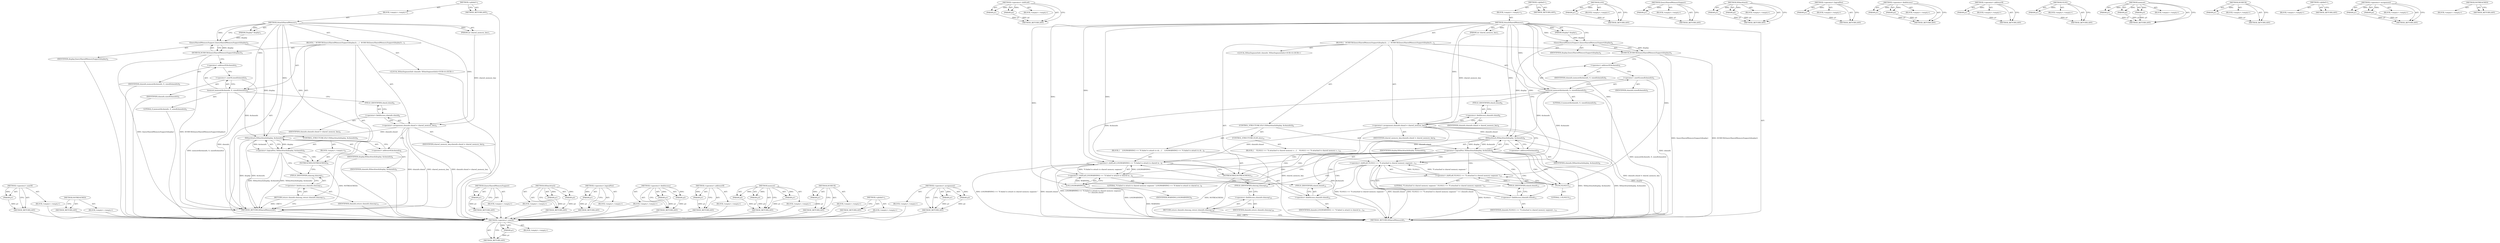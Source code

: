 digraph "NOTREACHED" {
vulnerable_80 [label=<(METHOD,&lt;operator&gt;.sizeOf)>];
vulnerable_81 [label=<(PARAM,p1)>];
vulnerable_82 [label=<(BLOCK,&lt;empty&gt;,&lt;empty&gt;)>];
vulnerable_83 [label=<(METHOD_RETURN,ANY)>];
vulnerable_103 [label=<(METHOD,NOTREACHED)>];
vulnerable_104 [label=<(BLOCK,&lt;empty&gt;,&lt;empty&gt;)>];
vulnerable_105 [label=<(METHOD_RETURN,ANY)>];
vulnerable_6 [label=<(METHOD,&lt;global&gt;)<SUB>1</SUB>>];
vulnerable_7 [label=<(BLOCK,&lt;empty&gt;,&lt;empty&gt;)<SUB>1</SUB>>];
vulnerable_8 [label=<(METHOD,AttachSharedMemory)<SUB>1</SUB>>];
vulnerable_9 [label=<(PARAM,Display* display)<SUB>1</SUB>>];
vulnerable_10 [label=<(PARAM,int shared_memory_key)<SUB>1</SUB>>];
vulnerable_11 [label=<(BLOCK,{
  DCHECK(QuerySharedMemorySupport(display));
...,{
  DCHECK(QuerySharedMemorySupport(display));
...)<SUB>1</SUB>>];
vulnerable_12 [label=<(DCHECK,DCHECK(QuerySharedMemorySupport(display)))<SUB>2</SUB>>];
vulnerable_13 [label=<(QuerySharedMemorySupport,QuerySharedMemorySupport(display))<SUB>2</SUB>>];
vulnerable_14 [label=<(IDENTIFIER,display,QuerySharedMemorySupport(display))<SUB>2</SUB>>];
vulnerable_15 [label="<(LOCAL,XShmSegmentInfo shminfo: XShmSegmentInfo)<SUB>4</SUB>>"];
vulnerable_16 [label=<(memset,memset(&amp;shminfo, 0, sizeof(shminfo)))<SUB>5</SUB>>];
vulnerable_17 [label=<(&lt;operator&gt;.addressOf,&amp;shminfo)<SUB>5</SUB>>];
vulnerable_18 [label=<(IDENTIFIER,shminfo,memset(&amp;shminfo, 0, sizeof(shminfo)))<SUB>5</SUB>>];
vulnerable_19 [label=<(LITERAL,0,memset(&amp;shminfo, 0, sizeof(shminfo)))<SUB>5</SUB>>];
vulnerable_20 [label=<(&lt;operator&gt;.sizeOf,sizeof(shminfo))<SUB>5</SUB>>];
vulnerable_21 [label=<(IDENTIFIER,shminfo,sizeof(shminfo))<SUB>5</SUB>>];
vulnerable_22 [label=<(&lt;operator&gt;.assignment,shminfo.shmid = shared_memory_key)<SUB>6</SUB>>];
vulnerable_23 [label=<(&lt;operator&gt;.fieldAccess,shminfo.shmid)<SUB>6</SUB>>];
vulnerable_24 [label=<(IDENTIFIER,shminfo,shminfo.shmid = shared_memory_key)<SUB>6</SUB>>];
vulnerable_25 [label=<(FIELD_IDENTIFIER,shmid,shmid)<SUB>6</SUB>>];
vulnerable_26 [label=<(IDENTIFIER,shared_memory_key,shminfo.shmid = shared_memory_key)<SUB>6</SUB>>];
vulnerable_27 [label=<(CONTROL_STRUCTURE,IF,if (!XShmAttach(display, &amp;shminfo)))<SUB>8</SUB>>];
vulnerable_28 [label=<(&lt;operator&gt;.logicalNot,!XShmAttach(display, &amp;shminfo))<SUB>8</SUB>>];
vulnerable_29 [label=<(XShmAttach,XShmAttach(display, &amp;shminfo))<SUB>8</SUB>>];
vulnerable_30 [label=<(IDENTIFIER,display,XShmAttach(display, &amp;shminfo))<SUB>8</SUB>>];
vulnerable_31 [label=<(&lt;operator&gt;.addressOf,&amp;shminfo)<SUB>8</SUB>>];
vulnerable_32 [label=<(IDENTIFIER,shminfo,XShmAttach(display, &amp;shminfo))<SUB>8</SUB>>];
vulnerable_33 [label=<(BLOCK,&lt;empty&gt;,&lt;empty&gt;)<SUB>9</SUB>>];
vulnerable_34 [label=<(NOTREACHED,NOTREACHED())<SUB>9</SUB>>];
vulnerable_35 [label=<(RETURN,return shminfo.shmseg;,return shminfo.shmseg;)<SUB>11</SUB>>];
vulnerable_36 [label=<(&lt;operator&gt;.fieldAccess,shminfo.shmseg)<SUB>11</SUB>>];
vulnerable_37 [label=<(IDENTIFIER,shminfo,return shminfo.shmseg;)<SUB>11</SUB>>];
vulnerable_38 [label=<(FIELD_IDENTIFIER,shmseg,shmseg)<SUB>11</SUB>>];
vulnerable_39 [label=<(METHOD_RETURN,XSharedMemoryId)<SUB>1</SUB>>];
vulnerable_41 [label=<(METHOD_RETURN,ANY)<SUB>1</SUB>>];
vulnerable_66 [label=<(METHOD,QuerySharedMemorySupport)>];
vulnerable_67 [label=<(PARAM,p1)>];
vulnerable_68 [label=<(BLOCK,&lt;empty&gt;,&lt;empty&gt;)>];
vulnerable_69 [label=<(METHOD_RETURN,ANY)>];
vulnerable_98 [label=<(METHOD,XShmAttach)>];
vulnerable_99 [label=<(PARAM,p1)>];
vulnerable_100 [label=<(PARAM,p2)>];
vulnerable_101 [label=<(BLOCK,&lt;empty&gt;,&lt;empty&gt;)>];
vulnerable_102 [label=<(METHOD_RETURN,ANY)>];
vulnerable_94 [label=<(METHOD,&lt;operator&gt;.logicalNot)>];
vulnerable_95 [label=<(PARAM,p1)>];
vulnerable_96 [label=<(BLOCK,&lt;empty&gt;,&lt;empty&gt;)>];
vulnerable_97 [label=<(METHOD_RETURN,ANY)>];
vulnerable_89 [label=<(METHOD,&lt;operator&gt;.fieldAccess)>];
vulnerable_90 [label=<(PARAM,p1)>];
vulnerable_91 [label=<(PARAM,p2)>];
vulnerable_92 [label=<(BLOCK,&lt;empty&gt;,&lt;empty&gt;)>];
vulnerable_93 [label=<(METHOD_RETURN,ANY)>];
vulnerable_76 [label=<(METHOD,&lt;operator&gt;.addressOf)>];
vulnerable_77 [label=<(PARAM,p1)>];
vulnerable_78 [label=<(BLOCK,&lt;empty&gt;,&lt;empty&gt;)>];
vulnerable_79 [label=<(METHOD_RETURN,ANY)>];
vulnerable_70 [label=<(METHOD,memset)>];
vulnerable_71 [label=<(PARAM,p1)>];
vulnerable_72 [label=<(PARAM,p2)>];
vulnerable_73 [label=<(PARAM,p3)>];
vulnerable_74 [label=<(BLOCK,&lt;empty&gt;,&lt;empty&gt;)>];
vulnerable_75 [label=<(METHOD_RETURN,ANY)>];
vulnerable_62 [label=<(METHOD,DCHECK)>];
vulnerable_63 [label=<(PARAM,p1)>];
vulnerable_64 [label=<(BLOCK,&lt;empty&gt;,&lt;empty&gt;)>];
vulnerable_65 [label=<(METHOD_RETURN,ANY)>];
vulnerable_56 [label=<(METHOD,&lt;global&gt;)<SUB>1</SUB>>];
vulnerable_57 [label=<(BLOCK,&lt;empty&gt;,&lt;empty&gt;)>];
vulnerable_58 [label=<(METHOD_RETURN,ANY)>];
vulnerable_84 [label=<(METHOD,&lt;operator&gt;.assignment)>];
vulnerable_85 [label=<(PARAM,p1)>];
vulnerable_86 [label=<(PARAM,p2)>];
vulnerable_87 [label=<(BLOCK,&lt;empty&gt;,&lt;empty&gt;)>];
vulnerable_88 [label=<(METHOD_RETURN,ANY)>];
fixed_102 [label=<(METHOD,&lt;operator&gt;.sizeOf)>];
fixed_103 [label=<(PARAM,p1)>];
fixed_104 [label=<(BLOCK,&lt;empty&gt;,&lt;empty&gt;)>];
fixed_105 [label=<(METHOD_RETURN,ANY)>];
fixed_125 [label=<(METHOD,&lt;operator&gt;.shiftLeft)>];
fixed_126 [label=<(PARAM,p1)>];
fixed_127 [label=<(PARAM,p2)>];
fixed_128 [label=<(BLOCK,&lt;empty&gt;,&lt;empty&gt;)>];
fixed_129 [label=<(METHOD_RETURN,ANY)>];
fixed_6 [label=<(METHOD,&lt;global&gt;)<SUB>1</SUB>>];
fixed_7 [label=<(BLOCK,&lt;empty&gt;,&lt;empty&gt;)<SUB>1</SUB>>];
fixed_8 [label=<(METHOD,AttachSharedMemory)<SUB>1</SUB>>];
fixed_9 [label=<(PARAM,Display* display)<SUB>1</SUB>>];
fixed_10 [label=<(PARAM,int shared_memory_key)<SUB>1</SUB>>];
fixed_11 [label=<(BLOCK,{
  DCHECK(QuerySharedMemorySupport(display));
...,{
  DCHECK(QuerySharedMemorySupport(display));
...)<SUB>1</SUB>>];
fixed_12 [label=<(DCHECK,DCHECK(QuerySharedMemorySupport(display)))<SUB>2</SUB>>];
fixed_13 [label=<(QuerySharedMemorySupport,QuerySharedMemorySupport(display))<SUB>2</SUB>>];
fixed_14 [label=<(IDENTIFIER,display,QuerySharedMemorySupport(display))<SUB>2</SUB>>];
fixed_15 [label="<(LOCAL,XShmSegmentInfo shminfo: XShmSegmentInfo)<SUB>4</SUB>>"];
fixed_16 [label=<(memset,memset(&amp;shminfo, 0, sizeof(shminfo)))<SUB>5</SUB>>];
fixed_17 [label=<(&lt;operator&gt;.addressOf,&amp;shminfo)<SUB>5</SUB>>];
fixed_18 [label=<(IDENTIFIER,shminfo,memset(&amp;shminfo, 0, sizeof(shminfo)))<SUB>5</SUB>>];
fixed_19 [label=<(LITERAL,0,memset(&amp;shminfo, 0, sizeof(shminfo)))<SUB>5</SUB>>];
fixed_20 [label=<(&lt;operator&gt;.sizeOf,sizeof(shminfo))<SUB>5</SUB>>];
fixed_21 [label=<(IDENTIFIER,shminfo,sizeof(shminfo))<SUB>5</SUB>>];
fixed_22 [label=<(&lt;operator&gt;.assignment,shminfo.shmid = shared_memory_key)<SUB>6</SUB>>];
fixed_23 [label=<(&lt;operator&gt;.fieldAccess,shminfo.shmid)<SUB>6</SUB>>];
fixed_24 [label=<(IDENTIFIER,shminfo,shminfo.shmid = shared_memory_key)<SUB>6</SUB>>];
fixed_25 [label=<(FIELD_IDENTIFIER,shmid,shmid)<SUB>6</SUB>>];
fixed_26 [label=<(IDENTIFIER,shared_memory_key,shminfo.shmid = shared_memory_key)<SUB>6</SUB>>];
fixed_27 [label=<(CONTROL_STRUCTURE,IF,if (!XShmAttach(display, &amp;shminfo)))<SUB>8</SUB>>];
fixed_28 [label=<(&lt;operator&gt;.logicalNot,!XShmAttach(display, &amp;shminfo))<SUB>8</SUB>>];
fixed_29 [label=<(XShmAttach,XShmAttach(display, &amp;shminfo))<SUB>8</SUB>>];
fixed_30 [label=<(IDENTIFIER,display,XShmAttach(display, &amp;shminfo))<SUB>8</SUB>>];
fixed_31 [label=<(&lt;operator&gt;.addressOf,&amp;shminfo)<SUB>8</SUB>>];
fixed_32 [label=<(IDENTIFIER,shminfo,XShmAttach(display, &amp;shminfo))<SUB>8</SUB>>];
fixed_33 [label=<(BLOCK,{
    LOG(WARNING) &lt;&lt; &quot;X failed to attach to sh...,{
    LOG(WARNING) &lt;&lt; &quot;X failed to attach to sh...)<SUB>8</SUB>>];
fixed_34 [label=<(&lt;operator&gt;.shiftLeft,LOG(WARNING) &lt;&lt; &quot;X failed to attach to shared m...)<SUB>9</SUB>>];
fixed_35 [label=<(&lt;operator&gt;.shiftLeft,LOG(WARNING) &lt;&lt; &quot;X failed to attach to shared m...)<SUB>9</SUB>>];
fixed_36 [label=<(LOG,LOG(WARNING))<SUB>9</SUB>>];
fixed_37 [label=<(IDENTIFIER,WARNING,LOG(WARNING))<SUB>9</SUB>>];
fixed_38 [label=<(LITERAL,&quot;X failed to attach to shared memory segment &quot;,LOG(WARNING) &lt;&lt; &quot;X failed to attach to shared m...)<SUB>9</SUB>>];
fixed_39 [label=<(&lt;operator&gt;.fieldAccess,shminfo.shmid)<SUB>10</SUB>>];
fixed_40 [label=<(IDENTIFIER,shminfo,LOG(WARNING) &lt;&lt; &quot;X failed to attach to shared m...)<SUB>10</SUB>>];
fixed_41 [label=<(FIELD_IDENTIFIER,shmid,shmid)<SUB>10</SUB>>];
fixed_42 [label=<(NOTREACHED,NOTREACHED())<SUB>11</SUB>>];
fixed_43 [label=<(CONTROL_STRUCTURE,ELSE,else)<SUB>12</SUB>>];
fixed_44 [label=<(BLOCK,{
    VLOG(1) &lt;&lt; &quot;X attached to shared memory s...,{
    VLOG(1) &lt;&lt; &quot;X attached to shared memory s...)<SUB>12</SUB>>];
fixed_45 [label=<(&lt;operator&gt;.shiftLeft,VLOG(1) &lt;&lt; &quot;X attached to shared memory segment...)<SUB>13</SUB>>];
fixed_46 [label=<(&lt;operator&gt;.shiftLeft,VLOG(1) &lt;&lt; &quot;X attached to shared memory segment &quot;)<SUB>13</SUB>>];
fixed_47 [label=<(VLOG,VLOG(1))<SUB>13</SUB>>];
fixed_48 [label=<(LITERAL,1,VLOG(1))<SUB>13</SUB>>];
fixed_49 [label=<(LITERAL,&quot;X attached to shared memory segment &quot;,VLOG(1) &lt;&lt; &quot;X attached to shared memory segment &quot;)<SUB>13</SUB>>];
fixed_50 [label=<(&lt;operator&gt;.fieldAccess,shminfo.shmid)<SUB>13</SUB>>];
fixed_51 [label=<(IDENTIFIER,shminfo,VLOG(1) &lt;&lt; &quot;X attached to shared memory segment...)<SUB>13</SUB>>];
fixed_52 [label=<(FIELD_IDENTIFIER,shmid,shmid)<SUB>13</SUB>>];
fixed_53 [label=<(RETURN,return shminfo.shmseg;,return shminfo.shmseg;)<SUB>16</SUB>>];
fixed_54 [label=<(&lt;operator&gt;.fieldAccess,shminfo.shmseg)<SUB>16</SUB>>];
fixed_55 [label=<(IDENTIFIER,shminfo,return shminfo.shmseg;)<SUB>16</SUB>>];
fixed_56 [label=<(FIELD_IDENTIFIER,shmseg,shmseg)<SUB>16</SUB>>];
fixed_57 [label=<(METHOD_RETURN,XSharedMemoryId)<SUB>1</SUB>>];
fixed_59 [label=<(METHOD_RETURN,ANY)<SUB>1</SUB>>];
fixed_130 [label=<(METHOD,LOG)>];
fixed_131 [label=<(PARAM,p1)>];
fixed_132 [label=<(BLOCK,&lt;empty&gt;,&lt;empty&gt;)>];
fixed_133 [label=<(METHOD_RETURN,ANY)>];
fixed_88 [label=<(METHOD,QuerySharedMemorySupport)>];
fixed_89 [label=<(PARAM,p1)>];
fixed_90 [label=<(BLOCK,&lt;empty&gt;,&lt;empty&gt;)>];
fixed_91 [label=<(METHOD_RETURN,ANY)>];
fixed_120 [label=<(METHOD,XShmAttach)>];
fixed_121 [label=<(PARAM,p1)>];
fixed_122 [label=<(PARAM,p2)>];
fixed_123 [label=<(BLOCK,&lt;empty&gt;,&lt;empty&gt;)>];
fixed_124 [label=<(METHOD_RETURN,ANY)>];
fixed_116 [label=<(METHOD,&lt;operator&gt;.logicalNot)>];
fixed_117 [label=<(PARAM,p1)>];
fixed_118 [label=<(BLOCK,&lt;empty&gt;,&lt;empty&gt;)>];
fixed_119 [label=<(METHOD_RETURN,ANY)>];
fixed_111 [label=<(METHOD,&lt;operator&gt;.fieldAccess)>];
fixed_112 [label=<(PARAM,p1)>];
fixed_113 [label=<(PARAM,p2)>];
fixed_114 [label=<(BLOCK,&lt;empty&gt;,&lt;empty&gt;)>];
fixed_115 [label=<(METHOD_RETURN,ANY)>];
fixed_98 [label=<(METHOD,&lt;operator&gt;.addressOf)>];
fixed_99 [label=<(PARAM,p1)>];
fixed_100 [label=<(BLOCK,&lt;empty&gt;,&lt;empty&gt;)>];
fixed_101 [label=<(METHOD_RETURN,ANY)>];
fixed_137 [label=<(METHOD,VLOG)>];
fixed_138 [label=<(PARAM,p1)>];
fixed_139 [label=<(BLOCK,&lt;empty&gt;,&lt;empty&gt;)>];
fixed_140 [label=<(METHOD_RETURN,ANY)>];
fixed_92 [label=<(METHOD,memset)>];
fixed_93 [label=<(PARAM,p1)>];
fixed_94 [label=<(PARAM,p2)>];
fixed_95 [label=<(PARAM,p3)>];
fixed_96 [label=<(BLOCK,&lt;empty&gt;,&lt;empty&gt;)>];
fixed_97 [label=<(METHOD_RETURN,ANY)>];
fixed_84 [label=<(METHOD,DCHECK)>];
fixed_85 [label=<(PARAM,p1)>];
fixed_86 [label=<(BLOCK,&lt;empty&gt;,&lt;empty&gt;)>];
fixed_87 [label=<(METHOD_RETURN,ANY)>];
fixed_78 [label=<(METHOD,&lt;global&gt;)<SUB>1</SUB>>];
fixed_79 [label=<(BLOCK,&lt;empty&gt;,&lt;empty&gt;)>];
fixed_80 [label=<(METHOD_RETURN,ANY)>];
fixed_106 [label=<(METHOD,&lt;operator&gt;.assignment)>];
fixed_107 [label=<(PARAM,p1)>];
fixed_108 [label=<(PARAM,p2)>];
fixed_109 [label=<(BLOCK,&lt;empty&gt;,&lt;empty&gt;)>];
fixed_110 [label=<(METHOD_RETURN,ANY)>];
fixed_134 [label=<(METHOD,NOTREACHED)>];
fixed_135 [label=<(BLOCK,&lt;empty&gt;,&lt;empty&gt;)>];
fixed_136 [label=<(METHOD_RETURN,ANY)>];
vulnerable_80 -> vulnerable_81  [key=0, label="AST: "];
vulnerable_80 -> vulnerable_81  [key=1, label="DDG: "];
vulnerable_80 -> vulnerable_82  [key=0, label="AST: "];
vulnerable_80 -> vulnerable_83  [key=0, label="AST: "];
vulnerable_80 -> vulnerable_83  [key=1, label="CFG: "];
vulnerable_81 -> vulnerable_83  [key=0, label="DDG: p1"];
vulnerable_82 -> fixed_102  [key=0];
vulnerable_83 -> fixed_102  [key=0];
vulnerable_103 -> vulnerable_104  [key=0, label="AST: "];
vulnerable_103 -> vulnerable_105  [key=0, label="AST: "];
vulnerable_103 -> vulnerable_105  [key=1, label="CFG: "];
vulnerable_104 -> fixed_102  [key=0];
vulnerable_105 -> fixed_102  [key=0];
vulnerable_6 -> vulnerable_7  [key=0, label="AST: "];
vulnerable_6 -> vulnerable_41  [key=0, label="AST: "];
vulnerable_6 -> vulnerable_41  [key=1, label="CFG: "];
vulnerable_7 -> vulnerable_8  [key=0, label="AST: "];
vulnerable_8 -> vulnerable_9  [key=0, label="AST: "];
vulnerable_8 -> vulnerable_9  [key=1, label="DDG: "];
vulnerable_8 -> vulnerable_10  [key=0, label="AST: "];
vulnerable_8 -> vulnerable_10  [key=1, label="DDG: "];
vulnerable_8 -> vulnerable_11  [key=0, label="AST: "];
vulnerable_8 -> vulnerable_39  [key=0, label="AST: "];
vulnerable_8 -> vulnerable_13  [key=0, label="CFG: "];
vulnerable_8 -> vulnerable_13  [key=1, label="DDG: "];
vulnerable_8 -> vulnerable_22  [key=0, label="DDG: "];
vulnerable_8 -> vulnerable_16  [key=0, label="DDG: "];
vulnerable_8 -> vulnerable_34  [key=0, label="DDG: "];
vulnerable_8 -> vulnerable_29  [key=0, label="DDG: "];
vulnerable_9 -> vulnerable_13  [key=0, label="DDG: display"];
vulnerable_10 -> vulnerable_22  [key=0, label="DDG: shared_memory_key"];
vulnerable_11 -> vulnerable_12  [key=0, label="AST: "];
vulnerable_11 -> vulnerable_15  [key=0, label="AST: "];
vulnerable_11 -> vulnerable_16  [key=0, label="AST: "];
vulnerable_11 -> vulnerable_22  [key=0, label="AST: "];
vulnerable_11 -> vulnerable_27  [key=0, label="AST: "];
vulnerable_11 -> vulnerable_35  [key=0, label="AST: "];
vulnerable_12 -> vulnerable_13  [key=0, label="AST: "];
vulnerable_12 -> vulnerable_17  [key=0, label="CFG: "];
vulnerable_12 -> vulnerable_39  [key=0, label="DDG: QuerySharedMemorySupport(display)"];
vulnerable_12 -> vulnerable_39  [key=1, label="DDG: DCHECK(QuerySharedMemorySupport(display))"];
vulnerable_13 -> vulnerable_14  [key=0, label="AST: "];
vulnerable_13 -> vulnerable_12  [key=0, label="CFG: "];
vulnerable_13 -> vulnerable_12  [key=1, label="DDG: display"];
vulnerable_13 -> vulnerable_29  [key=0, label="DDG: display"];
vulnerable_14 -> fixed_102  [key=0];
vulnerable_15 -> fixed_102  [key=0];
vulnerable_16 -> vulnerable_17  [key=0, label="AST: "];
vulnerable_16 -> vulnerable_19  [key=0, label="AST: "];
vulnerable_16 -> vulnerable_20  [key=0, label="AST: "];
vulnerable_16 -> vulnerable_25  [key=0, label="CFG: "];
vulnerable_16 -> vulnerable_39  [key=0, label="DDG: memset(&amp;shminfo, 0, sizeof(shminfo))"];
vulnerable_16 -> vulnerable_29  [key=0, label="DDG: &amp;shminfo"];
vulnerable_17 -> vulnerable_18  [key=0, label="AST: "];
vulnerable_17 -> vulnerable_20  [key=0, label="CFG: "];
vulnerable_18 -> fixed_102  [key=0];
vulnerable_19 -> fixed_102  [key=0];
vulnerable_20 -> vulnerable_21  [key=0, label="AST: "];
vulnerable_20 -> vulnerable_16  [key=0, label="CFG: "];
vulnerable_20 -> vulnerable_39  [key=0, label="DDG: shminfo"];
vulnerable_21 -> fixed_102  [key=0];
vulnerable_22 -> vulnerable_23  [key=0, label="AST: "];
vulnerable_22 -> vulnerable_26  [key=0, label="AST: "];
vulnerable_22 -> vulnerable_31  [key=0, label="CFG: "];
vulnerable_22 -> vulnerable_39  [key=0, label="DDG: shminfo.shmid"];
vulnerable_22 -> vulnerable_39  [key=1, label="DDG: shared_memory_key"];
vulnerable_22 -> vulnerable_39  [key=2, label="DDG: shminfo.shmid = shared_memory_key"];
vulnerable_22 -> vulnerable_29  [key=0, label="DDG: shminfo.shmid"];
vulnerable_23 -> vulnerable_24  [key=0, label="AST: "];
vulnerable_23 -> vulnerable_25  [key=0, label="AST: "];
vulnerable_23 -> vulnerable_22  [key=0, label="CFG: "];
vulnerable_24 -> fixed_102  [key=0];
vulnerable_25 -> vulnerable_23  [key=0, label="CFG: "];
vulnerable_26 -> fixed_102  [key=0];
vulnerable_27 -> vulnerable_28  [key=0, label="AST: "];
vulnerable_27 -> vulnerable_33  [key=0, label="AST: "];
vulnerable_28 -> vulnerable_29  [key=0, label="AST: "];
vulnerable_28 -> vulnerable_34  [key=0, label="CFG: "];
vulnerable_28 -> vulnerable_34  [key=1, label="CDG: "];
vulnerable_28 -> vulnerable_38  [key=0, label="CFG: "];
vulnerable_28 -> vulnerable_39  [key=0, label="DDG: XShmAttach(display, &amp;shminfo)"];
vulnerable_28 -> vulnerable_39  [key=1, label="DDG: !XShmAttach(display, &amp;shminfo)"];
vulnerable_29 -> vulnerable_30  [key=0, label="AST: "];
vulnerable_29 -> vulnerable_31  [key=0, label="AST: "];
vulnerable_29 -> vulnerable_28  [key=0, label="CFG: "];
vulnerable_29 -> vulnerable_28  [key=1, label="DDG: display"];
vulnerable_29 -> vulnerable_28  [key=2, label="DDG: &amp;shminfo"];
vulnerable_29 -> vulnerable_39  [key=0, label="DDG: display"];
vulnerable_29 -> vulnerable_39  [key=1, label="DDG: &amp;shminfo"];
vulnerable_30 -> fixed_102  [key=0];
vulnerable_31 -> vulnerable_32  [key=0, label="AST: "];
vulnerable_31 -> vulnerable_29  [key=0, label="CFG: "];
vulnerable_32 -> fixed_102  [key=0];
vulnerable_33 -> vulnerable_34  [key=0, label="AST: "];
vulnerable_34 -> vulnerable_38  [key=0, label="CFG: "];
vulnerable_34 -> vulnerable_39  [key=0, label="DDG: NOTREACHED()"];
vulnerable_35 -> vulnerable_36  [key=0, label="AST: "];
vulnerable_35 -> vulnerable_39  [key=0, label="CFG: "];
vulnerable_35 -> vulnerable_39  [key=1, label="DDG: &lt;RET&gt;"];
vulnerable_36 -> vulnerable_37  [key=0, label="AST: "];
vulnerable_36 -> vulnerable_38  [key=0, label="AST: "];
vulnerable_36 -> vulnerable_35  [key=0, label="CFG: "];
vulnerable_37 -> fixed_102  [key=0];
vulnerable_38 -> vulnerable_36  [key=0, label="CFG: "];
vulnerable_39 -> fixed_102  [key=0];
vulnerable_41 -> fixed_102  [key=0];
vulnerable_66 -> vulnerable_67  [key=0, label="AST: "];
vulnerable_66 -> vulnerable_67  [key=1, label="DDG: "];
vulnerable_66 -> vulnerable_68  [key=0, label="AST: "];
vulnerable_66 -> vulnerable_69  [key=0, label="AST: "];
vulnerable_66 -> vulnerable_69  [key=1, label="CFG: "];
vulnerable_67 -> vulnerable_69  [key=0, label="DDG: p1"];
vulnerable_68 -> fixed_102  [key=0];
vulnerable_69 -> fixed_102  [key=0];
vulnerable_98 -> vulnerable_99  [key=0, label="AST: "];
vulnerable_98 -> vulnerable_99  [key=1, label="DDG: "];
vulnerable_98 -> vulnerable_101  [key=0, label="AST: "];
vulnerable_98 -> vulnerable_100  [key=0, label="AST: "];
vulnerable_98 -> vulnerable_100  [key=1, label="DDG: "];
vulnerable_98 -> vulnerable_102  [key=0, label="AST: "];
vulnerable_98 -> vulnerable_102  [key=1, label="CFG: "];
vulnerable_99 -> vulnerable_102  [key=0, label="DDG: p1"];
vulnerable_100 -> vulnerable_102  [key=0, label="DDG: p2"];
vulnerable_101 -> fixed_102  [key=0];
vulnerable_102 -> fixed_102  [key=0];
vulnerable_94 -> vulnerable_95  [key=0, label="AST: "];
vulnerable_94 -> vulnerable_95  [key=1, label="DDG: "];
vulnerable_94 -> vulnerable_96  [key=0, label="AST: "];
vulnerable_94 -> vulnerable_97  [key=0, label="AST: "];
vulnerable_94 -> vulnerable_97  [key=1, label="CFG: "];
vulnerable_95 -> vulnerable_97  [key=0, label="DDG: p1"];
vulnerable_96 -> fixed_102  [key=0];
vulnerable_97 -> fixed_102  [key=0];
vulnerable_89 -> vulnerable_90  [key=0, label="AST: "];
vulnerable_89 -> vulnerable_90  [key=1, label="DDG: "];
vulnerable_89 -> vulnerable_92  [key=0, label="AST: "];
vulnerable_89 -> vulnerable_91  [key=0, label="AST: "];
vulnerable_89 -> vulnerable_91  [key=1, label="DDG: "];
vulnerable_89 -> vulnerable_93  [key=0, label="AST: "];
vulnerable_89 -> vulnerable_93  [key=1, label="CFG: "];
vulnerable_90 -> vulnerable_93  [key=0, label="DDG: p1"];
vulnerable_91 -> vulnerable_93  [key=0, label="DDG: p2"];
vulnerable_92 -> fixed_102  [key=0];
vulnerable_93 -> fixed_102  [key=0];
vulnerable_76 -> vulnerable_77  [key=0, label="AST: "];
vulnerable_76 -> vulnerable_77  [key=1, label="DDG: "];
vulnerable_76 -> vulnerable_78  [key=0, label="AST: "];
vulnerable_76 -> vulnerable_79  [key=0, label="AST: "];
vulnerable_76 -> vulnerable_79  [key=1, label="CFG: "];
vulnerable_77 -> vulnerable_79  [key=0, label="DDG: p1"];
vulnerable_78 -> fixed_102  [key=0];
vulnerable_79 -> fixed_102  [key=0];
vulnerable_70 -> vulnerable_71  [key=0, label="AST: "];
vulnerable_70 -> vulnerable_71  [key=1, label="DDG: "];
vulnerable_70 -> vulnerable_74  [key=0, label="AST: "];
vulnerable_70 -> vulnerable_72  [key=0, label="AST: "];
vulnerable_70 -> vulnerable_72  [key=1, label="DDG: "];
vulnerable_70 -> vulnerable_75  [key=0, label="AST: "];
vulnerable_70 -> vulnerable_75  [key=1, label="CFG: "];
vulnerable_70 -> vulnerable_73  [key=0, label="AST: "];
vulnerable_70 -> vulnerable_73  [key=1, label="DDG: "];
vulnerable_71 -> vulnerable_75  [key=0, label="DDG: p1"];
vulnerable_72 -> vulnerable_75  [key=0, label="DDG: p2"];
vulnerable_73 -> vulnerable_75  [key=0, label="DDG: p3"];
vulnerable_74 -> fixed_102  [key=0];
vulnerable_75 -> fixed_102  [key=0];
vulnerable_62 -> vulnerable_63  [key=0, label="AST: "];
vulnerable_62 -> vulnerable_63  [key=1, label="DDG: "];
vulnerable_62 -> vulnerable_64  [key=0, label="AST: "];
vulnerable_62 -> vulnerable_65  [key=0, label="AST: "];
vulnerable_62 -> vulnerable_65  [key=1, label="CFG: "];
vulnerable_63 -> vulnerable_65  [key=0, label="DDG: p1"];
vulnerable_64 -> fixed_102  [key=0];
vulnerable_65 -> fixed_102  [key=0];
vulnerable_56 -> vulnerable_57  [key=0, label="AST: "];
vulnerable_56 -> vulnerable_58  [key=0, label="AST: "];
vulnerable_56 -> vulnerable_58  [key=1, label="CFG: "];
vulnerable_57 -> fixed_102  [key=0];
vulnerable_58 -> fixed_102  [key=0];
vulnerable_84 -> vulnerable_85  [key=0, label="AST: "];
vulnerable_84 -> vulnerable_85  [key=1, label="DDG: "];
vulnerable_84 -> vulnerable_87  [key=0, label="AST: "];
vulnerable_84 -> vulnerable_86  [key=0, label="AST: "];
vulnerable_84 -> vulnerable_86  [key=1, label="DDG: "];
vulnerable_84 -> vulnerable_88  [key=0, label="AST: "];
vulnerable_84 -> vulnerable_88  [key=1, label="CFG: "];
vulnerable_85 -> vulnerable_88  [key=0, label="DDG: p1"];
vulnerable_86 -> vulnerable_88  [key=0, label="DDG: p2"];
vulnerable_87 -> fixed_102  [key=0];
vulnerable_88 -> fixed_102  [key=0];
fixed_102 -> fixed_103  [key=0, label="AST: "];
fixed_102 -> fixed_103  [key=1, label="DDG: "];
fixed_102 -> fixed_104  [key=0, label="AST: "];
fixed_102 -> fixed_105  [key=0, label="AST: "];
fixed_102 -> fixed_105  [key=1, label="CFG: "];
fixed_103 -> fixed_105  [key=0, label="DDG: p1"];
fixed_125 -> fixed_126  [key=0, label="AST: "];
fixed_125 -> fixed_126  [key=1, label="DDG: "];
fixed_125 -> fixed_128  [key=0, label="AST: "];
fixed_125 -> fixed_127  [key=0, label="AST: "];
fixed_125 -> fixed_127  [key=1, label="DDG: "];
fixed_125 -> fixed_129  [key=0, label="AST: "];
fixed_125 -> fixed_129  [key=1, label="CFG: "];
fixed_126 -> fixed_129  [key=0, label="DDG: p1"];
fixed_127 -> fixed_129  [key=0, label="DDG: p2"];
fixed_6 -> fixed_7  [key=0, label="AST: "];
fixed_6 -> fixed_59  [key=0, label="AST: "];
fixed_6 -> fixed_59  [key=1, label="CFG: "];
fixed_7 -> fixed_8  [key=0, label="AST: "];
fixed_8 -> fixed_9  [key=0, label="AST: "];
fixed_8 -> fixed_9  [key=1, label="DDG: "];
fixed_8 -> fixed_10  [key=0, label="AST: "];
fixed_8 -> fixed_10  [key=1, label="DDG: "];
fixed_8 -> fixed_11  [key=0, label="AST: "];
fixed_8 -> fixed_57  [key=0, label="AST: "];
fixed_8 -> fixed_13  [key=0, label="CFG: "];
fixed_8 -> fixed_13  [key=1, label="DDG: "];
fixed_8 -> fixed_22  [key=0, label="DDG: "];
fixed_8 -> fixed_16  [key=0, label="DDG: "];
fixed_8 -> fixed_42  [key=0, label="DDG: "];
fixed_8 -> fixed_29  [key=0, label="DDG: "];
fixed_8 -> fixed_34  [key=0, label="DDG: "];
fixed_8 -> fixed_35  [key=0, label="DDG: "];
fixed_8 -> fixed_45  [key=0, label="DDG: "];
fixed_8 -> fixed_36  [key=0, label="DDG: "];
fixed_8 -> fixed_46  [key=0, label="DDG: "];
fixed_8 -> fixed_47  [key=0, label="DDG: "];
fixed_9 -> fixed_13  [key=0, label="DDG: display"];
fixed_10 -> fixed_22  [key=0, label="DDG: shared_memory_key"];
fixed_11 -> fixed_12  [key=0, label="AST: "];
fixed_11 -> fixed_15  [key=0, label="AST: "];
fixed_11 -> fixed_16  [key=0, label="AST: "];
fixed_11 -> fixed_22  [key=0, label="AST: "];
fixed_11 -> fixed_27  [key=0, label="AST: "];
fixed_11 -> fixed_53  [key=0, label="AST: "];
fixed_12 -> fixed_13  [key=0, label="AST: "];
fixed_12 -> fixed_17  [key=0, label="CFG: "];
fixed_12 -> fixed_57  [key=0, label="DDG: QuerySharedMemorySupport(display)"];
fixed_12 -> fixed_57  [key=1, label="DDG: DCHECK(QuerySharedMemorySupport(display))"];
fixed_13 -> fixed_14  [key=0, label="AST: "];
fixed_13 -> fixed_12  [key=0, label="CFG: "];
fixed_13 -> fixed_12  [key=1, label="DDG: display"];
fixed_13 -> fixed_29  [key=0, label="DDG: display"];
fixed_16 -> fixed_17  [key=0, label="AST: "];
fixed_16 -> fixed_19  [key=0, label="AST: "];
fixed_16 -> fixed_20  [key=0, label="AST: "];
fixed_16 -> fixed_25  [key=0, label="CFG: "];
fixed_16 -> fixed_57  [key=0, label="DDG: memset(&amp;shminfo, 0, sizeof(shminfo))"];
fixed_16 -> fixed_29  [key=0, label="DDG: &amp;shminfo"];
fixed_16 -> fixed_34  [key=0, label="DDG: &amp;shminfo"];
fixed_16 -> fixed_45  [key=0, label="DDG: &amp;shminfo"];
fixed_17 -> fixed_18  [key=0, label="AST: "];
fixed_17 -> fixed_20  [key=0, label="CFG: "];
fixed_20 -> fixed_21  [key=0, label="AST: "];
fixed_20 -> fixed_16  [key=0, label="CFG: "];
fixed_20 -> fixed_57  [key=0, label="DDG: shminfo"];
fixed_22 -> fixed_23  [key=0, label="AST: "];
fixed_22 -> fixed_26  [key=0, label="AST: "];
fixed_22 -> fixed_31  [key=0, label="CFG: "];
fixed_22 -> fixed_57  [key=0, label="DDG: shared_memory_key"];
fixed_22 -> fixed_57  [key=1, label="DDG: shminfo.shmid = shared_memory_key"];
fixed_22 -> fixed_29  [key=0, label="DDG: shminfo.shmid"];
fixed_22 -> fixed_34  [key=0, label="DDG: shminfo.shmid"];
fixed_22 -> fixed_45  [key=0, label="DDG: shminfo.shmid"];
fixed_23 -> fixed_24  [key=0, label="AST: "];
fixed_23 -> fixed_25  [key=0, label="AST: "];
fixed_23 -> fixed_22  [key=0, label="CFG: "];
fixed_25 -> fixed_23  [key=0, label="CFG: "];
fixed_27 -> fixed_28  [key=0, label="AST: "];
fixed_27 -> fixed_33  [key=0, label="AST: "];
fixed_27 -> fixed_43  [key=0, label="AST: "];
fixed_28 -> fixed_29  [key=0, label="AST: "];
fixed_28 -> fixed_36  [key=0, label="CFG: "];
fixed_28 -> fixed_36  [key=1, label="CDG: "];
fixed_28 -> fixed_47  [key=0, label="CFG: "];
fixed_28 -> fixed_47  [key=1, label="CDG: "];
fixed_28 -> fixed_57  [key=0, label="DDG: XShmAttach(display, &amp;shminfo)"];
fixed_28 -> fixed_57  [key=1, label="DDG: !XShmAttach(display, &amp;shminfo)"];
fixed_28 -> fixed_34  [key=0, label="CDG: "];
fixed_28 -> fixed_50  [key=0, label="CDG: "];
fixed_28 -> fixed_42  [key=0, label="CDG: "];
fixed_28 -> fixed_35  [key=0, label="CDG: "];
fixed_28 -> fixed_52  [key=0, label="CDG: "];
fixed_28 -> fixed_46  [key=0, label="CDG: "];
fixed_28 -> fixed_41  [key=0, label="CDG: "];
fixed_28 -> fixed_45  [key=0, label="CDG: "];
fixed_28 -> fixed_39  [key=0, label="CDG: "];
fixed_29 -> fixed_30  [key=0, label="AST: "];
fixed_29 -> fixed_31  [key=0, label="AST: "];
fixed_29 -> fixed_28  [key=0, label="CFG: "];
fixed_29 -> fixed_28  [key=1, label="DDG: display"];
fixed_29 -> fixed_28  [key=2, label="DDG: &amp;shminfo"];
fixed_29 -> fixed_57  [key=0, label="DDG: display"];
fixed_29 -> fixed_57  [key=1, label="DDG: &amp;shminfo"];
fixed_31 -> fixed_32  [key=0, label="AST: "];
fixed_31 -> fixed_29  [key=0, label="CFG: "];
fixed_33 -> fixed_34  [key=0, label="AST: "];
fixed_33 -> fixed_42  [key=0, label="AST: "];
fixed_34 -> fixed_35  [key=0, label="AST: "];
fixed_34 -> fixed_39  [key=0, label="AST: "];
fixed_34 -> fixed_42  [key=0, label="CFG: "];
fixed_34 -> fixed_57  [key=0, label="DDG: LOG(WARNING) &lt;&lt; &quot;X failed to attach to shared memory segment &quot;"];
fixed_34 -> fixed_57  [key=1, label="DDG: shminfo.shmid"];
fixed_34 -> fixed_57  [key=2, label="DDG: LOG(WARNING) &lt;&lt; &quot;X failed to attach to shared memory segment &quot;
                 &lt;&lt; shminfo.shmid"];
fixed_35 -> fixed_36  [key=0, label="AST: "];
fixed_35 -> fixed_38  [key=0, label="AST: "];
fixed_35 -> fixed_41  [key=0, label="CFG: "];
fixed_35 -> fixed_57  [key=0, label="DDG: LOG(WARNING)"];
fixed_35 -> fixed_34  [key=0, label="DDG: LOG(WARNING)"];
fixed_35 -> fixed_34  [key=1, label="DDG: &quot;X failed to attach to shared memory segment &quot;"];
fixed_36 -> fixed_37  [key=0, label="AST: "];
fixed_36 -> fixed_35  [key=0, label="CFG: "];
fixed_36 -> fixed_35  [key=1, label="DDG: WARNING"];
fixed_36 -> fixed_57  [key=0, label="DDG: WARNING"];
fixed_39 -> fixed_40  [key=0, label="AST: "];
fixed_39 -> fixed_41  [key=0, label="AST: "];
fixed_39 -> fixed_34  [key=0, label="CFG: "];
fixed_41 -> fixed_39  [key=0, label="CFG: "];
fixed_42 -> fixed_56  [key=0, label="CFG: "];
fixed_42 -> fixed_57  [key=0, label="DDG: NOTREACHED()"];
fixed_43 -> fixed_44  [key=0, label="AST: "];
fixed_44 -> fixed_45  [key=0, label="AST: "];
fixed_45 -> fixed_46  [key=0, label="AST: "];
fixed_45 -> fixed_50  [key=0, label="AST: "];
fixed_45 -> fixed_56  [key=0, label="CFG: "];
fixed_45 -> fixed_57  [key=0, label="DDG: VLOG(1) &lt;&lt; &quot;X attached to shared memory segment &quot;"];
fixed_45 -> fixed_57  [key=1, label="DDG: shminfo.shmid"];
fixed_45 -> fixed_57  [key=2, label="DDG: VLOG(1) &lt;&lt; &quot;X attached to shared memory segment &quot; &lt;&lt; shminfo.shmid"];
fixed_46 -> fixed_47  [key=0, label="AST: "];
fixed_46 -> fixed_49  [key=0, label="AST: "];
fixed_46 -> fixed_52  [key=0, label="CFG: "];
fixed_46 -> fixed_57  [key=0, label="DDG: VLOG(1)"];
fixed_46 -> fixed_45  [key=0, label="DDG: VLOG(1)"];
fixed_46 -> fixed_45  [key=1, label="DDG: &quot;X attached to shared memory segment &quot;"];
fixed_47 -> fixed_48  [key=0, label="AST: "];
fixed_47 -> fixed_46  [key=0, label="CFG: "];
fixed_47 -> fixed_46  [key=1, label="DDG: 1"];
fixed_50 -> fixed_51  [key=0, label="AST: "];
fixed_50 -> fixed_52  [key=0, label="AST: "];
fixed_50 -> fixed_45  [key=0, label="CFG: "];
fixed_52 -> fixed_50  [key=0, label="CFG: "];
fixed_53 -> fixed_54  [key=0, label="AST: "];
fixed_53 -> fixed_57  [key=0, label="CFG: "];
fixed_53 -> fixed_57  [key=1, label="DDG: &lt;RET&gt;"];
fixed_54 -> fixed_55  [key=0, label="AST: "];
fixed_54 -> fixed_56  [key=0, label="AST: "];
fixed_54 -> fixed_53  [key=0, label="CFG: "];
fixed_56 -> fixed_54  [key=0, label="CFG: "];
fixed_130 -> fixed_131  [key=0, label="AST: "];
fixed_130 -> fixed_131  [key=1, label="DDG: "];
fixed_130 -> fixed_132  [key=0, label="AST: "];
fixed_130 -> fixed_133  [key=0, label="AST: "];
fixed_130 -> fixed_133  [key=1, label="CFG: "];
fixed_131 -> fixed_133  [key=0, label="DDG: p1"];
fixed_88 -> fixed_89  [key=0, label="AST: "];
fixed_88 -> fixed_89  [key=1, label="DDG: "];
fixed_88 -> fixed_90  [key=0, label="AST: "];
fixed_88 -> fixed_91  [key=0, label="AST: "];
fixed_88 -> fixed_91  [key=1, label="CFG: "];
fixed_89 -> fixed_91  [key=0, label="DDG: p1"];
fixed_120 -> fixed_121  [key=0, label="AST: "];
fixed_120 -> fixed_121  [key=1, label="DDG: "];
fixed_120 -> fixed_123  [key=0, label="AST: "];
fixed_120 -> fixed_122  [key=0, label="AST: "];
fixed_120 -> fixed_122  [key=1, label="DDG: "];
fixed_120 -> fixed_124  [key=0, label="AST: "];
fixed_120 -> fixed_124  [key=1, label="CFG: "];
fixed_121 -> fixed_124  [key=0, label="DDG: p1"];
fixed_122 -> fixed_124  [key=0, label="DDG: p2"];
fixed_116 -> fixed_117  [key=0, label="AST: "];
fixed_116 -> fixed_117  [key=1, label="DDG: "];
fixed_116 -> fixed_118  [key=0, label="AST: "];
fixed_116 -> fixed_119  [key=0, label="AST: "];
fixed_116 -> fixed_119  [key=1, label="CFG: "];
fixed_117 -> fixed_119  [key=0, label="DDG: p1"];
fixed_111 -> fixed_112  [key=0, label="AST: "];
fixed_111 -> fixed_112  [key=1, label="DDG: "];
fixed_111 -> fixed_114  [key=0, label="AST: "];
fixed_111 -> fixed_113  [key=0, label="AST: "];
fixed_111 -> fixed_113  [key=1, label="DDG: "];
fixed_111 -> fixed_115  [key=0, label="AST: "];
fixed_111 -> fixed_115  [key=1, label="CFG: "];
fixed_112 -> fixed_115  [key=0, label="DDG: p1"];
fixed_113 -> fixed_115  [key=0, label="DDG: p2"];
fixed_98 -> fixed_99  [key=0, label="AST: "];
fixed_98 -> fixed_99  [key=1, label="DDG: "];
fixed_98 -> fixed_100  [key=0, label="AST: "];
fixed_98 -> fixed_101  [key=0, label="AST: "];
fixed_98 -> fixed_101  [key=1, label="CFG: "];
fixed_99 -> fixed_101  [key=0, label="DDG: p1"];
fixed_137 -> fixed_138  [key=0, label="AST: "];
fixed_137 -> fixed_138  [key=1, label="DDG: "];
fixed_137 -> fixed_139  [key=0, label="AST: "];
fixed_137 -> fixed_140  [key=0, label="AST: "];
fixed_137 -> fixed_140  [key=1, label="CFG: "];
fixed_138 -> fixed_140  [key=0, label="DDG: p1"];
fixed_92 -> fixed_93  [key=0, label="AST: "];
fixed_92 -> fixed_93  [key=1, label="DDG: "];
fixed_92 -> fixed_96  [key=0, label="AST: "];
fixed_92 -> fixed_94  [key=0, label="AST: "];
fixed_92 -> fixed_94  [key=1, label="DDG: "];
fixed_92 -> fixed_97  [key=0, label="AST: "];
fixed_92 -> fixed_97  [key=1, label="CFG: "];
fixed_92 -> fixed_95  [key=0, label="AST: "];
fixed_92 -> fixed_95  [key=1, label="DDG: "];
fixed_93 -> fixed_97  [key=0, label="DDG: p1"];
fixed_94 -> fixed_97  [key=0, label="DDG: p2"];
fixed_95 -> fixed_97  [key=0, label="DDG: p3"];
fixed_84 -> fixed_85  [key=0, label="AST: "];
fixed_84 -> fixed_85  [key=1, label="DDG: "];
fixed_84 -> fixed_86  [key=0, label="AST: "];
fixed_84 -> fixed_87  [key=0, label="AST: "];
fixed_84 -> fixed_87  [key=1, label="CFG: "];
fixed_85 -> fixed_87  [key=0, label="DDG: p1"];
fixed_78 -> fixed_79  [key=0, label="AST: "];
fixed_78 -> fixed_80  [key=0, label="AST: "];
fixed_78 -> fixed_80  [key=1, label="CFG: "];
fixed_106 -> fixed_107  [key=0, label="AST: "];
fixed_106 -> fixed_107  [key=1, label="DDG: "];
fixed_106 -> fixed_109  [key=0, label="AST: "];
fixed_106 -> fixed_108  [key=0, label="AST: "];
fixed_106 -> fixed_108  [key=1, label="DDG: "];
fixed_106 -> fixed_110  [key=0, label="AST: "];
fixed_106 -> fixed_110  [key=1, label="CFG: "];
fixed_107 -> fixed_110  [key=0, label="DDG: p1"];
fixed_108 -> fixed_110  [key=0, label="DDG: p2"];
fixed_134 -> fixed_135  [key=0, label="AST: "];
fixed_134 -> fixed_136  [key=0, label="AST: "];
fixed_134 -> fixed_136  [key=1, label="CFG: "];
}
